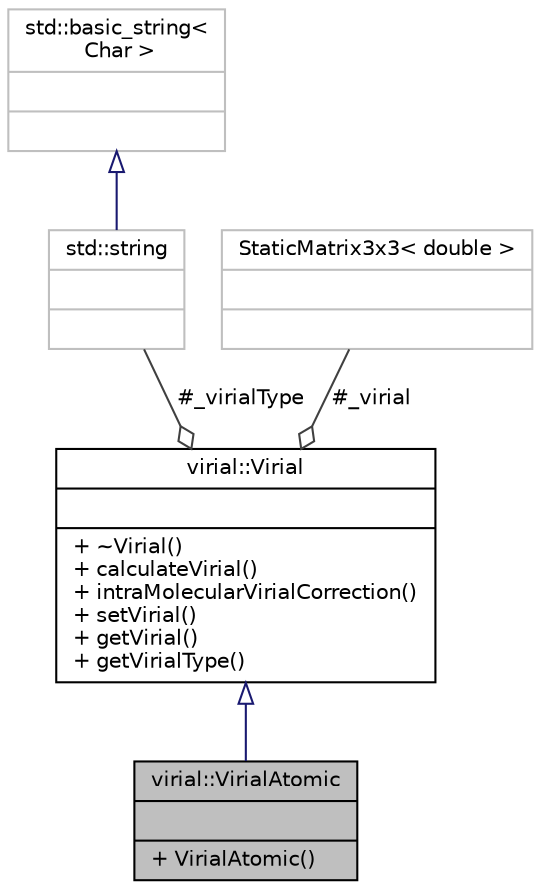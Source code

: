 digraph "virial::VirialAtomic"
{
 // LATEX_PDF_SIZE
  edge [fontname="Helvetica",fontsize="10",labelfontname="Helvetica",labelfontsize="10"];
  node [fontname="Helvetica",fontsize="10",shape=record];
  Node1 [label="{virial::VirialAtomic\n||+ VirialAtomic()\l}",height=0.2,width=0.4,color="black", fillcolor="grey75", style="filled", fontcolor="black",tooltip="Class for virial calculation of atomic systems."];
  Node2 -> Node1 [dir="back",color="midnightblue",fontsize="10",style="solid",arrowtail="onormal",fontname="Helvetica"];
  Node2 [label="{virial::Virial\n||+ ~Virial()\l+ calculateVirial()\l+ intraMolecularVirialCorrection()\l+ setVirial()\l+ getVirial()\l+ getVirialType()\l}",height=0.2,width=0.4,color="black", fillcolor="white", style="filled",URL="$classvirial_1_1Virial.html",tooltip="Base class for virial calculation."];
  Node3 -> Node2 [color="grey25",fontsize="10",style="solid",label=" #_virialType" ,arrowhead="odiamond",fontname="Helvetica"];
  Node3 [label="{std::string\n||}",height=0.2,width=0.4,color="grey75", fillcolor="white", style="filled",tooltip=" "];
  Node4 -> Node3 [dir="back",color="midnightblue",fontsize="10",style="solid",arrowtail="onormal",fontname="Helvetica"];
  Node4 [label="{std::basic_string\<\l Char \>\n||}",height=0.2,width=0.4,color="grey75", fillcolor="white", style="filled",tooltip=" "];
  Node5 -> Node2 [color="grey25",fontsize="10",style="solid",label=" #_virial" ,arrowhead="odiamond",fontname="Helvetica"];
  Node5 [label="{StaticMatrix3x3\< double \>\n||}",height=0.2,width=0.4,color="grey75", fillcolor="white", style="filled",tooltip=" "];
}
